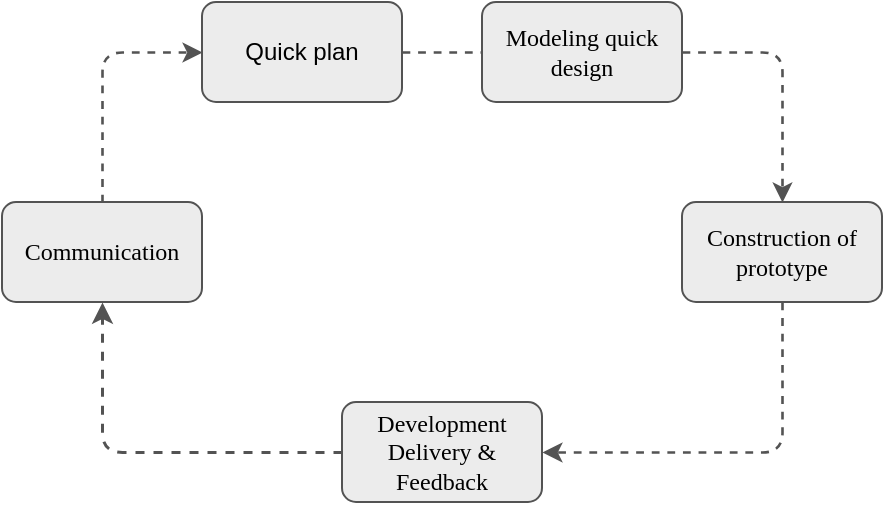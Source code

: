 <mxfile version="21.1.4" type="github">
  <diagram name="Page-1" id="UayGCfJ97A4wb-J5shJN">
    <mxGraphModel dx="662" dy="398" grid="1" gridSize="10" guides="1" tooltips="1" connect="1" arrows="1" fold="1" page="1" pageScale="1" pageWidth="850" pageHeight="1100" math="0" shadow="0">
      <root>
        <mxCell id="0" />
        <mxCell id="1" parent="0" />
        <mxCell id="elFiDxT0RZDuDSS1idMg-5" value="" style="edgeStyle=orthogonalEdgeStyle;orthogonalLoop=1;jettySize=auto;html=1;strokeWidth=1.3;exitX=0.5;exitY=0;exitDx=0;exitDy=0;entryX=0;entryY=0.5;entryDx=0;entryDy=0;elbow=vertical;strokeColor=#535353;dashed=1;rounded=1;" edge="1" parent="1" source="elFiDxT0RZDuDSS1idMg-3" target="elFiDxT0RZDuDSS1idMg-4">
          <mxGeometry relative="1" as="geometry" />
        </mxCell>
        <mxCell id="elFiDxT0RZDuDSS1idMg-3" value="Communication" style="rounded=1;whiteSpace=wrap;html=1;absoluteArcSize=1;arcSize=14;strokeWidth=1;strokeColor=#535353;fillColor=#ECECEC;fontFamily=Ubuntu;" vertex="1" parent="1">
          <mxGeometry x="160" y="200" width="100" height="50" as="geometry" />
        </mxCell>
        <mxCell id="elFiDxT0RZDuDSS1idMg-8" value="" style="edgeStyle=orthogonalEdgeStyle;rounded=0;orthogonalLoop=1;jettySize=auto;html=1;entryX=0;entryY=0.5;entryDx=0;entryDy=0;endArrow=none;endFill=0;strokeWidth=1.3;strokeColor=#535353;dashed=1;" edge="1" parent="1" source="elFiDxT0RZDuDSS1idMg-4" target="elFiDxT0RZDuDSS1idMg-6">
          <mxGeometry relative="1" as="geometry" />
        </mxCell>
        <mxCell id="elFiDxT0RZDuDSS1idMg-4" value="Quick plan" style="rounded=1;whiteSpace=wrap;html=1;arcSize=14;strokeWidth=1;strokeColor=#535353;fillColor=#ECECEC;" vertex="1" parent="1">
          <mxGeometry x="260" y="100" width="100" height="50" as="geometry" />
        </mxCell>
        <mxCell id="elFiDxT0RZDuDSS1idMg-15" value="" style="edgeStyle=orthogonalEdgeStyle;orthogonalLoop=1;jettySize=auto;html=1;strokeWidth=1.3;strokeColor=#535353;exitX=1;exitY=0.5;exitDx=0;exitDy=0;entryX=0.5;entryY=0;entryDx=0;entryDy=0;dashed=1;rounded=1;jumpStyle=none;" edge="1" parent="1" source="elFiDxT0RZDuDSS1idMg-6" target="elFiDxT0RZDuDSS1idMg-9">
          <mxGeometry relative="1" as="geometry" />
        </mxCell>
        <mxCell id="elFiDxT0RZDuDSS1idMg-6" value="Modeling quick design" style="rounded=1;whiteSpace=wrap;html=1;arcSize=14;strokeWidth=1;strokeColor=#535353;fillColor=#ECECEC;fontFamily=Ubuntu;fontSource=https%3A%2F%2Ffonts.googleapis.com%2Fcss%3Ffamily%3DUbuntu;" vertex="1" parent="1">
          <mxGeometry x="400" y="100" width="100" height="50" as="geometry" />
        </mxCell>
        <mxCell id="elFiDxT0RZDuDSS1idMg-13" value="" style="edgeStyle=orthogonalEdgeStyle;orthogonalLoop=1;jettySize=auto;html=1;strokeWidth=1.3;exitX=0.5;exitY=1;exitDx=0;exitDy=0;entryX=1;entryY=0.5;entryDx=0;entryDy=0;strokeColor=#535353;dashed=1;rounded=1;jumpStyle=line;" edge="1" parent="1" source="elFiDxT0RZDuDSS1idMg-9" target="elFiDxT0RZDuDSS1idMg-12">
          <mxGeometry relative="1" as="geometry" />
        </mxCell>
        <mxCell id="elFiDxT0RZDuDSS1idMg-9" value="Construction of prototype" style="rounded=1;whiteSpace=wrap;html=1;arcSize=14;strokeWidth=1;strokeColor=#535353;fillColor=#ECECEC;fontFamily=Ubuntu;" vertex="1" parent="1">
          <mxGeometry x="500" y="200" width="100" height="50" as="geometry" />
        </mxCell>
        <mxCell id="elFiDxT0RZDuDSS1idMg-14" style="edgeStyle=orthogonalEdgeStyle;orthogonalLoop=1;jettySize=auto;html=1;entryX=0.5;entryY=1;entryDx=0;entryDy=0;strokeWidth=1.5;exitX=0;exitY=0.5;exitDx=0;exitDy=0;strokeColor=#535353;dashed=1;rounded=1;" edge="1" parent="1" source="elFiDxT0RZDuDSS1idMg-12" target="elFiDxT0RZDuDSS1idMg-3">
          <mxGeometry relative="1" as="geometry" />
        </mxCell>
        <mxCell id="elFiDxT0RZDuDSS1idMg-12" value="Development Delivery &amp;amp; Feedback" style="rounded=1;whiteSpace=wrap;html=1;arcSize=14;strokeWidth=1;strokeColor=#535353;fillColor=#ECECEC;fontFamily=Ubuntu;" vertex="1" parent="1">
          <mxGeometry x="330" y="300" width="100" height="50" as="geometry" />
        </mxCell>
      </root>
    </mxGraphModel>
  </diagram>
</mxfile>
